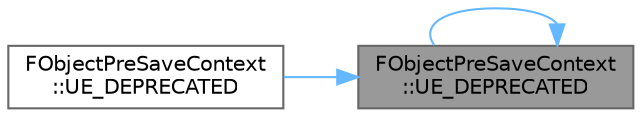 digraph "FObjectPreSaveContext::UE_DEPRECATED"
{
 // INTERACTIVE_SVG=YES
 // LATEX_PDF_SIZE
  bgcolor="transparent";
  edge [fontname=Helvetica,fontsize=10,labelfontname=Helvetica,labelfontsize=10];
  node [fontname=Helvetica,fontsize=10,shape=box,height=0.2,width=0.4];
  rankdir="RL";
  Node1 [id="Node000001",label="FObjectPreSaveContext\l::UE_DEPRECATED",height=0.2,width=0.4,color="gray40", fillcolor="grey60", style="filled", fontcolor="black",tooltip=" "];
  Node1 -> Node1 [id="edge1_Node000001_Node000001",dir="back",color="steelblue1",style="solid",tooltip=" "];
  Node1 -> Node2 [id="edge2_Node000001_Node000002",dir="back",color="steelblue1",style="solid",tooltip=" "];
  Node2 [id="Node000002",label="FObjectPreSaveContext\l::UE_DEPRECATED",height=0.2,width=0.4,color="grey40", fillcolor="white", style="filled",URL="$d3/d0c/classFObjectPreSaveContext.html#a21eefdc88de83fb286551cdbca167e27",tooltip=" "];
}
